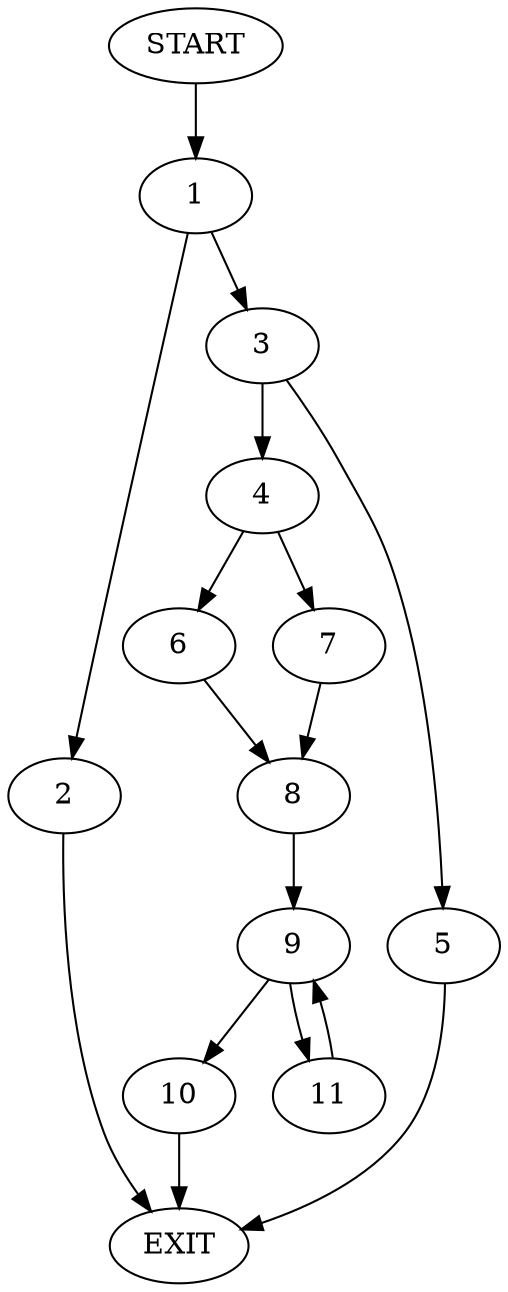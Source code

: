 digraph {
0 [label="START"]
12 [label="EXIT"]
0 -> 1
1 -> 2
1 -> 3
3 -> 4
3 -> 5
2 -> 12
5 -> 12
4 -> 6
4 -> 7
7 -> 8
6 -> 8
8 -> 9
9 -> 10
9 -> 11
11 -> 9
10 -> 12
}
